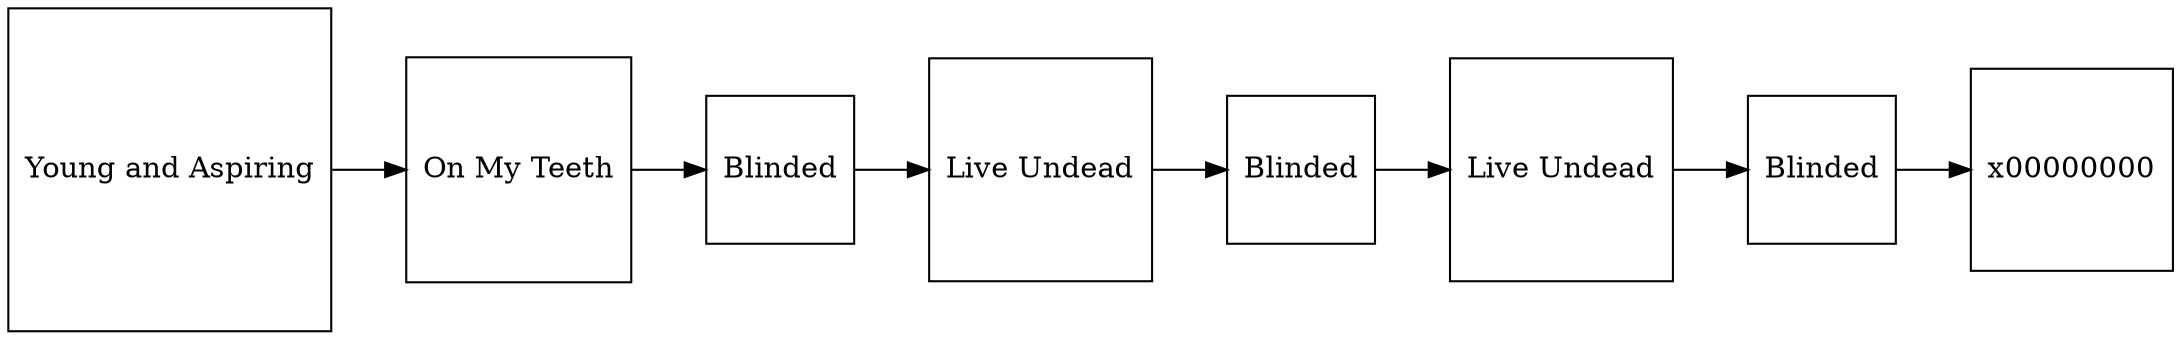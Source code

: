 digraph listaR{
node[shape = square];
rankdir = LR;
x00D30FA8[label ="Young and Aspiring"];
x00D30FA8 ->x00D2F938;
x00D2F938[label ="On My Teeth"];
x00D2F938 ->x00D31358;
x00D31358[label ="Blinded"];
x00D31358 ->x00D39468;
x00D39468[label ="Live Undead"];
x00D39468 ->x00D382F0;
x00D382F0[label ="Blinded"];
x00D382F0 ->x00D39DC0;
x00D39DC0[label ="Live Undead"];
x00D39DC0 ->x00D39E88;
x00D39E88[label ="Blinded"];
x00D39E88 ->x00000000;
}
